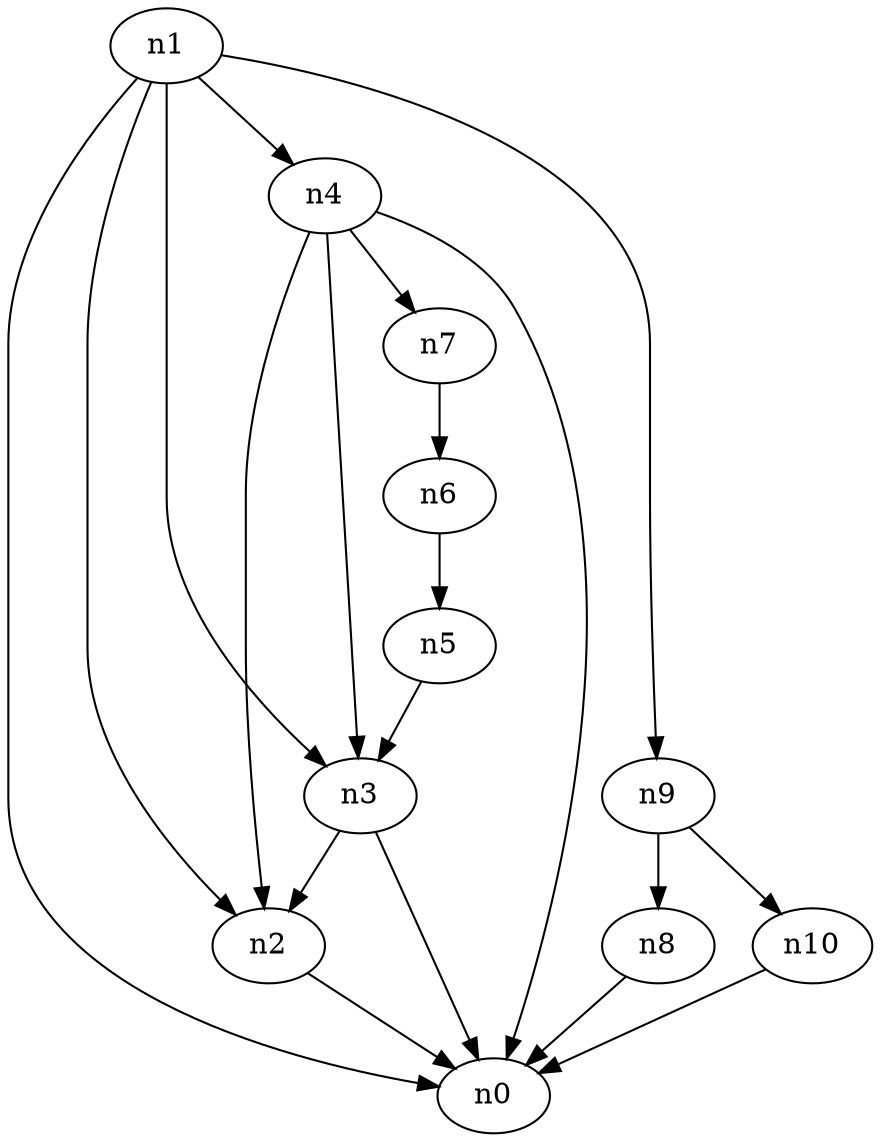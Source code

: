 digraph G {
	n1 -> n0	 [_graphml_id=e0];
	n1 -> n2	 [_graphml_id=e1];
	n1 -> n3	 [_graphml_id=e6];
	n1 -> n4	 [_graphml_id=e9];
	n1 -> n9	 [_graphml_id=e16];
	n2 -> n0	 [_graphml_id=e5];
	n3 -> n0	 [_graphml_id=e8];
	n3 -> n2	 [_graphml_id=e2];
	n4 -> n0	 [_graphml_id=e4];
	n4 -> n2	 [_graphml_id=e7];
	n4 -> n3	 [_graphml_id=e3];
	n4 -> n7	 [_graphml_id=e13];
	n5 -> n3	 [_graphml_id=e10];
	n6 -> n5	 [_graphml_id=e11];
	n7 -> n6	 [_graphml_id=e12];
	n8 -> n0	 [_graphml_id=e14];
	n9 -> n8	 [_graphml_id=e15];
	n9 -> n10	 [_graphml_id=e17];
	n10 -> n0	 [_graphml_id=e18];
}

